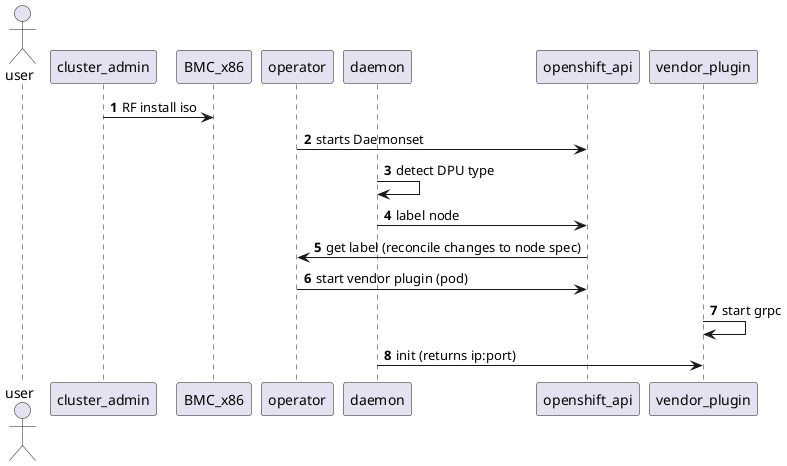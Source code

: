 @startuml cluster_admin
actor user
participant cluster_admin
participant BMC_x86
participant operator
participant daemon
participant openshift_api
participant vendor_plugin
' participant node_labeller

autonumber

cluster_admin -> BMC_x86: RF install iso
operator -> openshift_api: starts Daemonset
' operator -> openshift_api: start labeller
daemon -> daemon: detect DPU type
daemon -> openshift_api: label node
openshift_api -> operator: get label (reconcile changes to node spec)
operator -> openshift_api: start vendor plugin (pod)
' operator -> openshift_api: get label from openshift api
vendor_plugin -> vendor_plugin: start grpc
daemon-> vendor_plugin: init (returns ip:port)
' daemon -> daemon: 
'node labeller moves into daemonset..... merged'
@enduml

